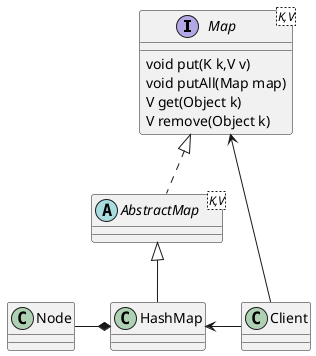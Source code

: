 @startuml

interface Map<K,V>
Map : void put(K k,V v)
Map : void putAll(Map map)
Map : V get(Object k)
Map : V remove(Object k)
abstract class AbstractMap<K,V>
class HashMap
class Node
class Client

Map <|.. AbstractMap
AbstractMap <|-- HashMap
HashMap *--left Node
Client --left> Map
Client --left> HashMap


@enduml